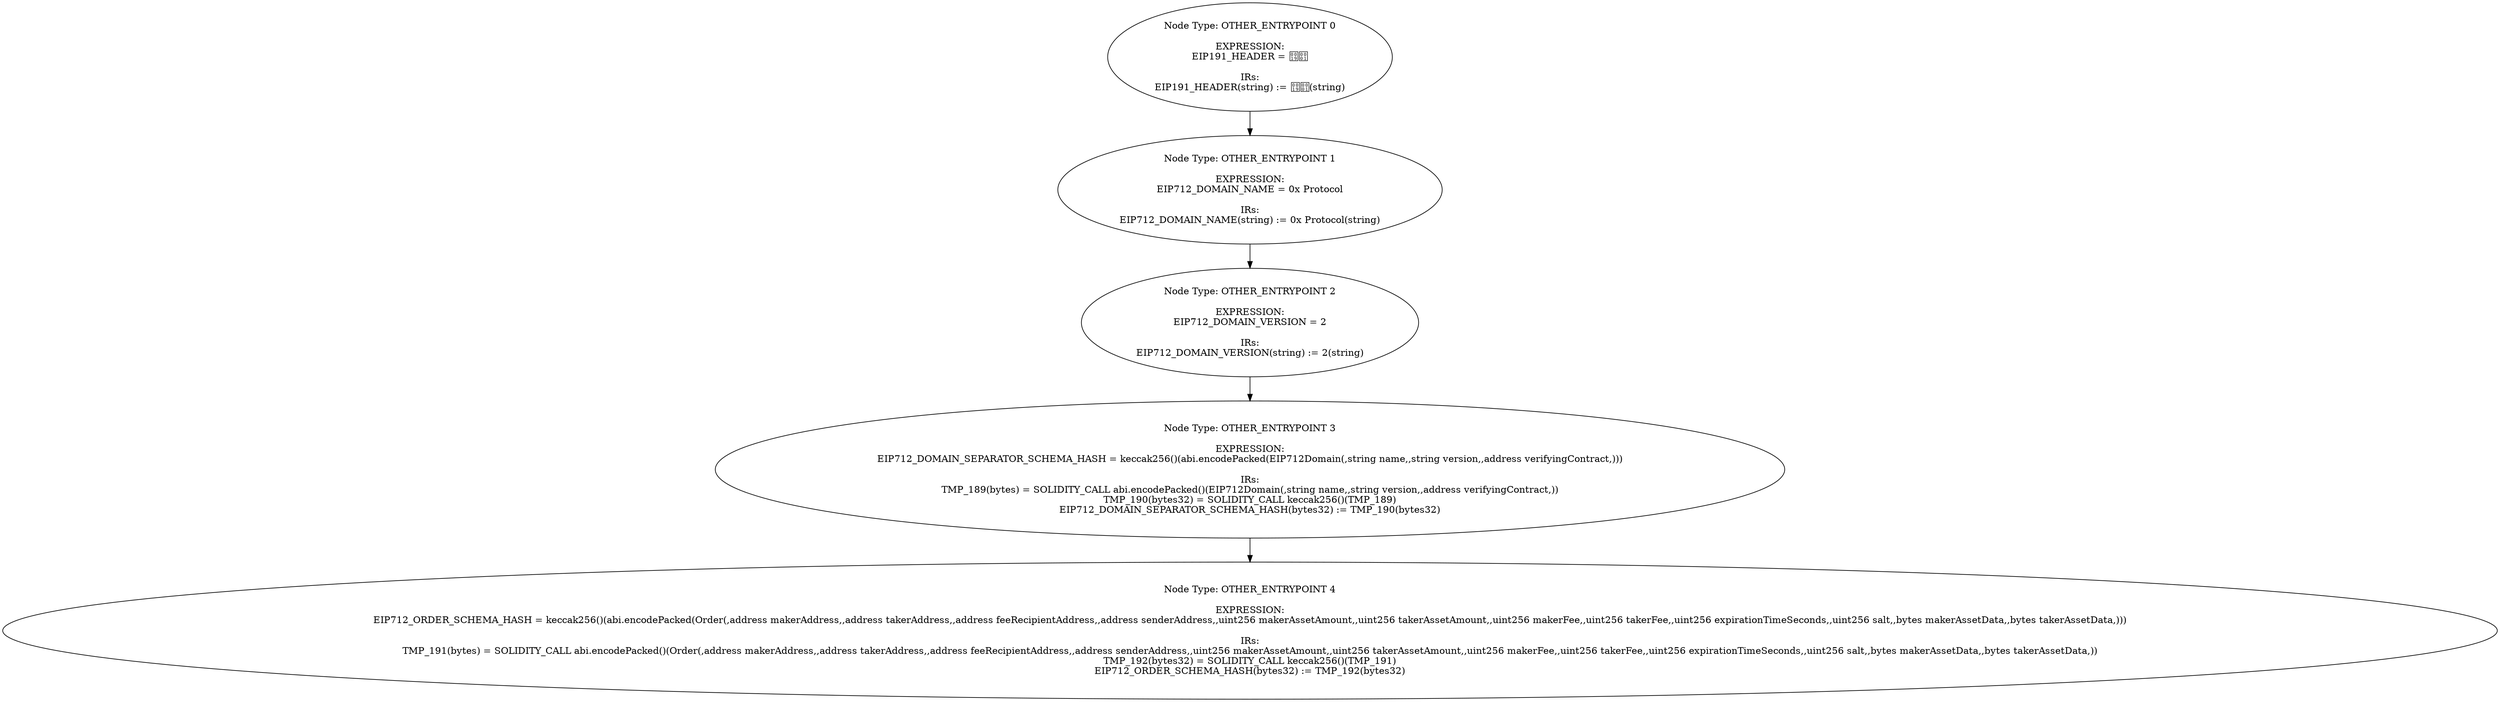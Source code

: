 digraph{
0[label="Node Type: OTHER_ENTRYPOINT 0

EXPRESSION:
EIP191_HEADER = 

IRs:
EIP191_HEADER(string) := (string)"];
0->1;
1[label="Node Type: OTHER_ENTRYPOINT 1

EXPRESSION:
EIP712_DOMAIN_NAME = 0x Protocol

IRs:
EIP712_DOMAIN_NAME(string) := 0x Protocol(string)"];
1->2;
2[label="Node Type: OTHER_ENTRYPOINT 2

EXPRESSION:
EIP712_DOMAIN_VERSION = 2

IRs:
EIP712_DOMAIN_VERSION(string) := 2(string)"];
2->3;
3[label="Node Type: OTHER_ENTRYPOINT 3

EXPRESSION:
EIP712_DOMAIN_SEPARATOR_SCHEMA_HASH = keccak256()(abi.encodePacked(EIP712Domain(,string name,,string version,,address verifyingContract,)))

IRs:
TMP_189(bytes) = SOLIDITY_CALL abi.encodePacked()(EIP712Domain(,string name,,string version,,address verifyingContract,))
TMP_190(bytes32) = SOLIDITY_CALL keccak256()(TMP_189)
EIP712_DOMAIN_SEPARATOR_SCHEMA_HASH(bytes32) := TMP_190(bytes32)"];
3->4;
4[label="Node Type: OTHER_ENTRYPOINT 4

EXPRESSION:
EIP712_ORDER_SCHEMA_HASH = keccak256()(abi.encodePacked(Order(,address makerAddress,,address takerAddress,,address feeRecipientAddress,,address senderAddress,,uint256 makerAssetAmount,,uint256 takerAssetAmount,,uint256 makerFee,,uint256 takerFee,,uint256 expirationTimeSeconds,,uint256 salt,,bytes makerAssetData,,bytes takerAssetData,)))

IRs:
TMP_191(bytes) = SOLIDITY_CALL abi.encodePacked()(Order(,address makerAddress,,address takerAddress,,address feeRecipientAddress,,address senderAddress,,uint256 makerAssetAmount,,uint256 takerAssetAmount,,uint256 makerFee,,uint256 takerFee,,uint256 expirationTimeSeconds,,uint256 salt,,bytes makerAssetData,,bytes takerAssetData,))
TMP_192(bytes32) = SOLIDITY_CALL keccak256()(TMP_191)
EIP712_ORDER_SCHEMA_HASH(bytes32) := TMP_192(bytes32)"];
}
